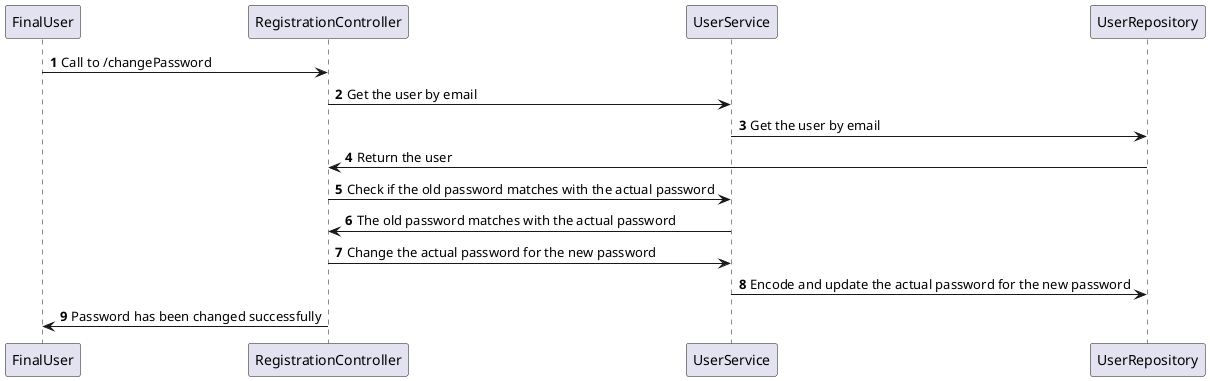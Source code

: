 @startuml
'https://plantuml.com/sequence-diagram

autonumber

FinalUser -> RegistrationController: Call to /changePassword
RegistrationController -> UserService: Get the user by email
UserService -> UserRepository: Get the user by email
UserRepository -> RegistrationController: Return the user
RegistrationController -> UserService: Check if the old password matches with the actual password
UserService -> RegistrationController: The old password matches with the actual password
RegistrationController -> UserService: Change the actual password for the new password
UserService -> UserRepository: Encode and update the actual password for the new password
RegistrationController -> FinalUser: Password has been changed successfully
@enduml